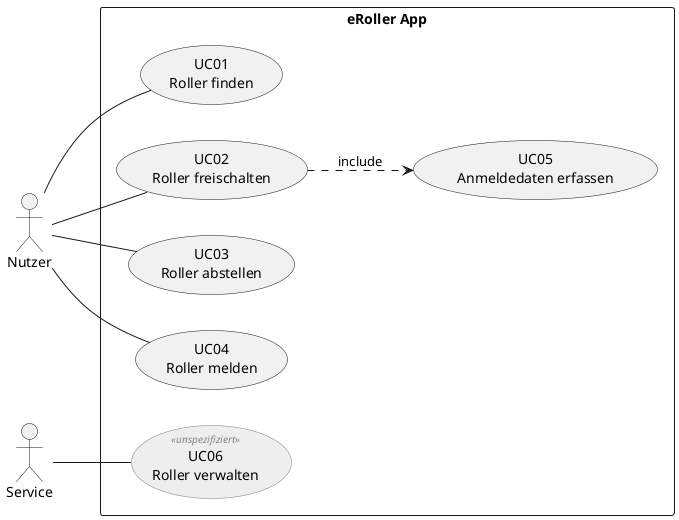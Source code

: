 @startuml ExampleUserCase
left to right direction

' skin parameters for usecase with special stereotype
skinparam usecase<<unspezifiziert>> {
  BackgroundColor #eee
  BorderColor #gray
  StereotypeFontColor #gray
  StereotypeFontSize 10
}

actor Nutzer
actor Service

rectangle "eRoller App" {
  usecase "UC01\nRoller finden" as uc01
  usecase "UC02\nRoller freischalten" as uc02
  usecase "UC03\nRoller abstellen" as uc03
  usecase "UC04\nRoller melden" as uc04

  ' single line:
  'usecase "UC05\nAnmeldedaten erfassen" as uc05
  ' multiple lines:
  usecase uc05 as "UC05
  Anmeldedaten erfassen"

  usecase "UC06\nRoller verwalten" <<unspezifiziert>> as uc06
}

Nutzer -- uc01
Nutzer -- uc02
Nutzer -- uc03
Nutzer -- uc04
uc02 .down.> uc05 : include
Service -- uc06
@enduml
